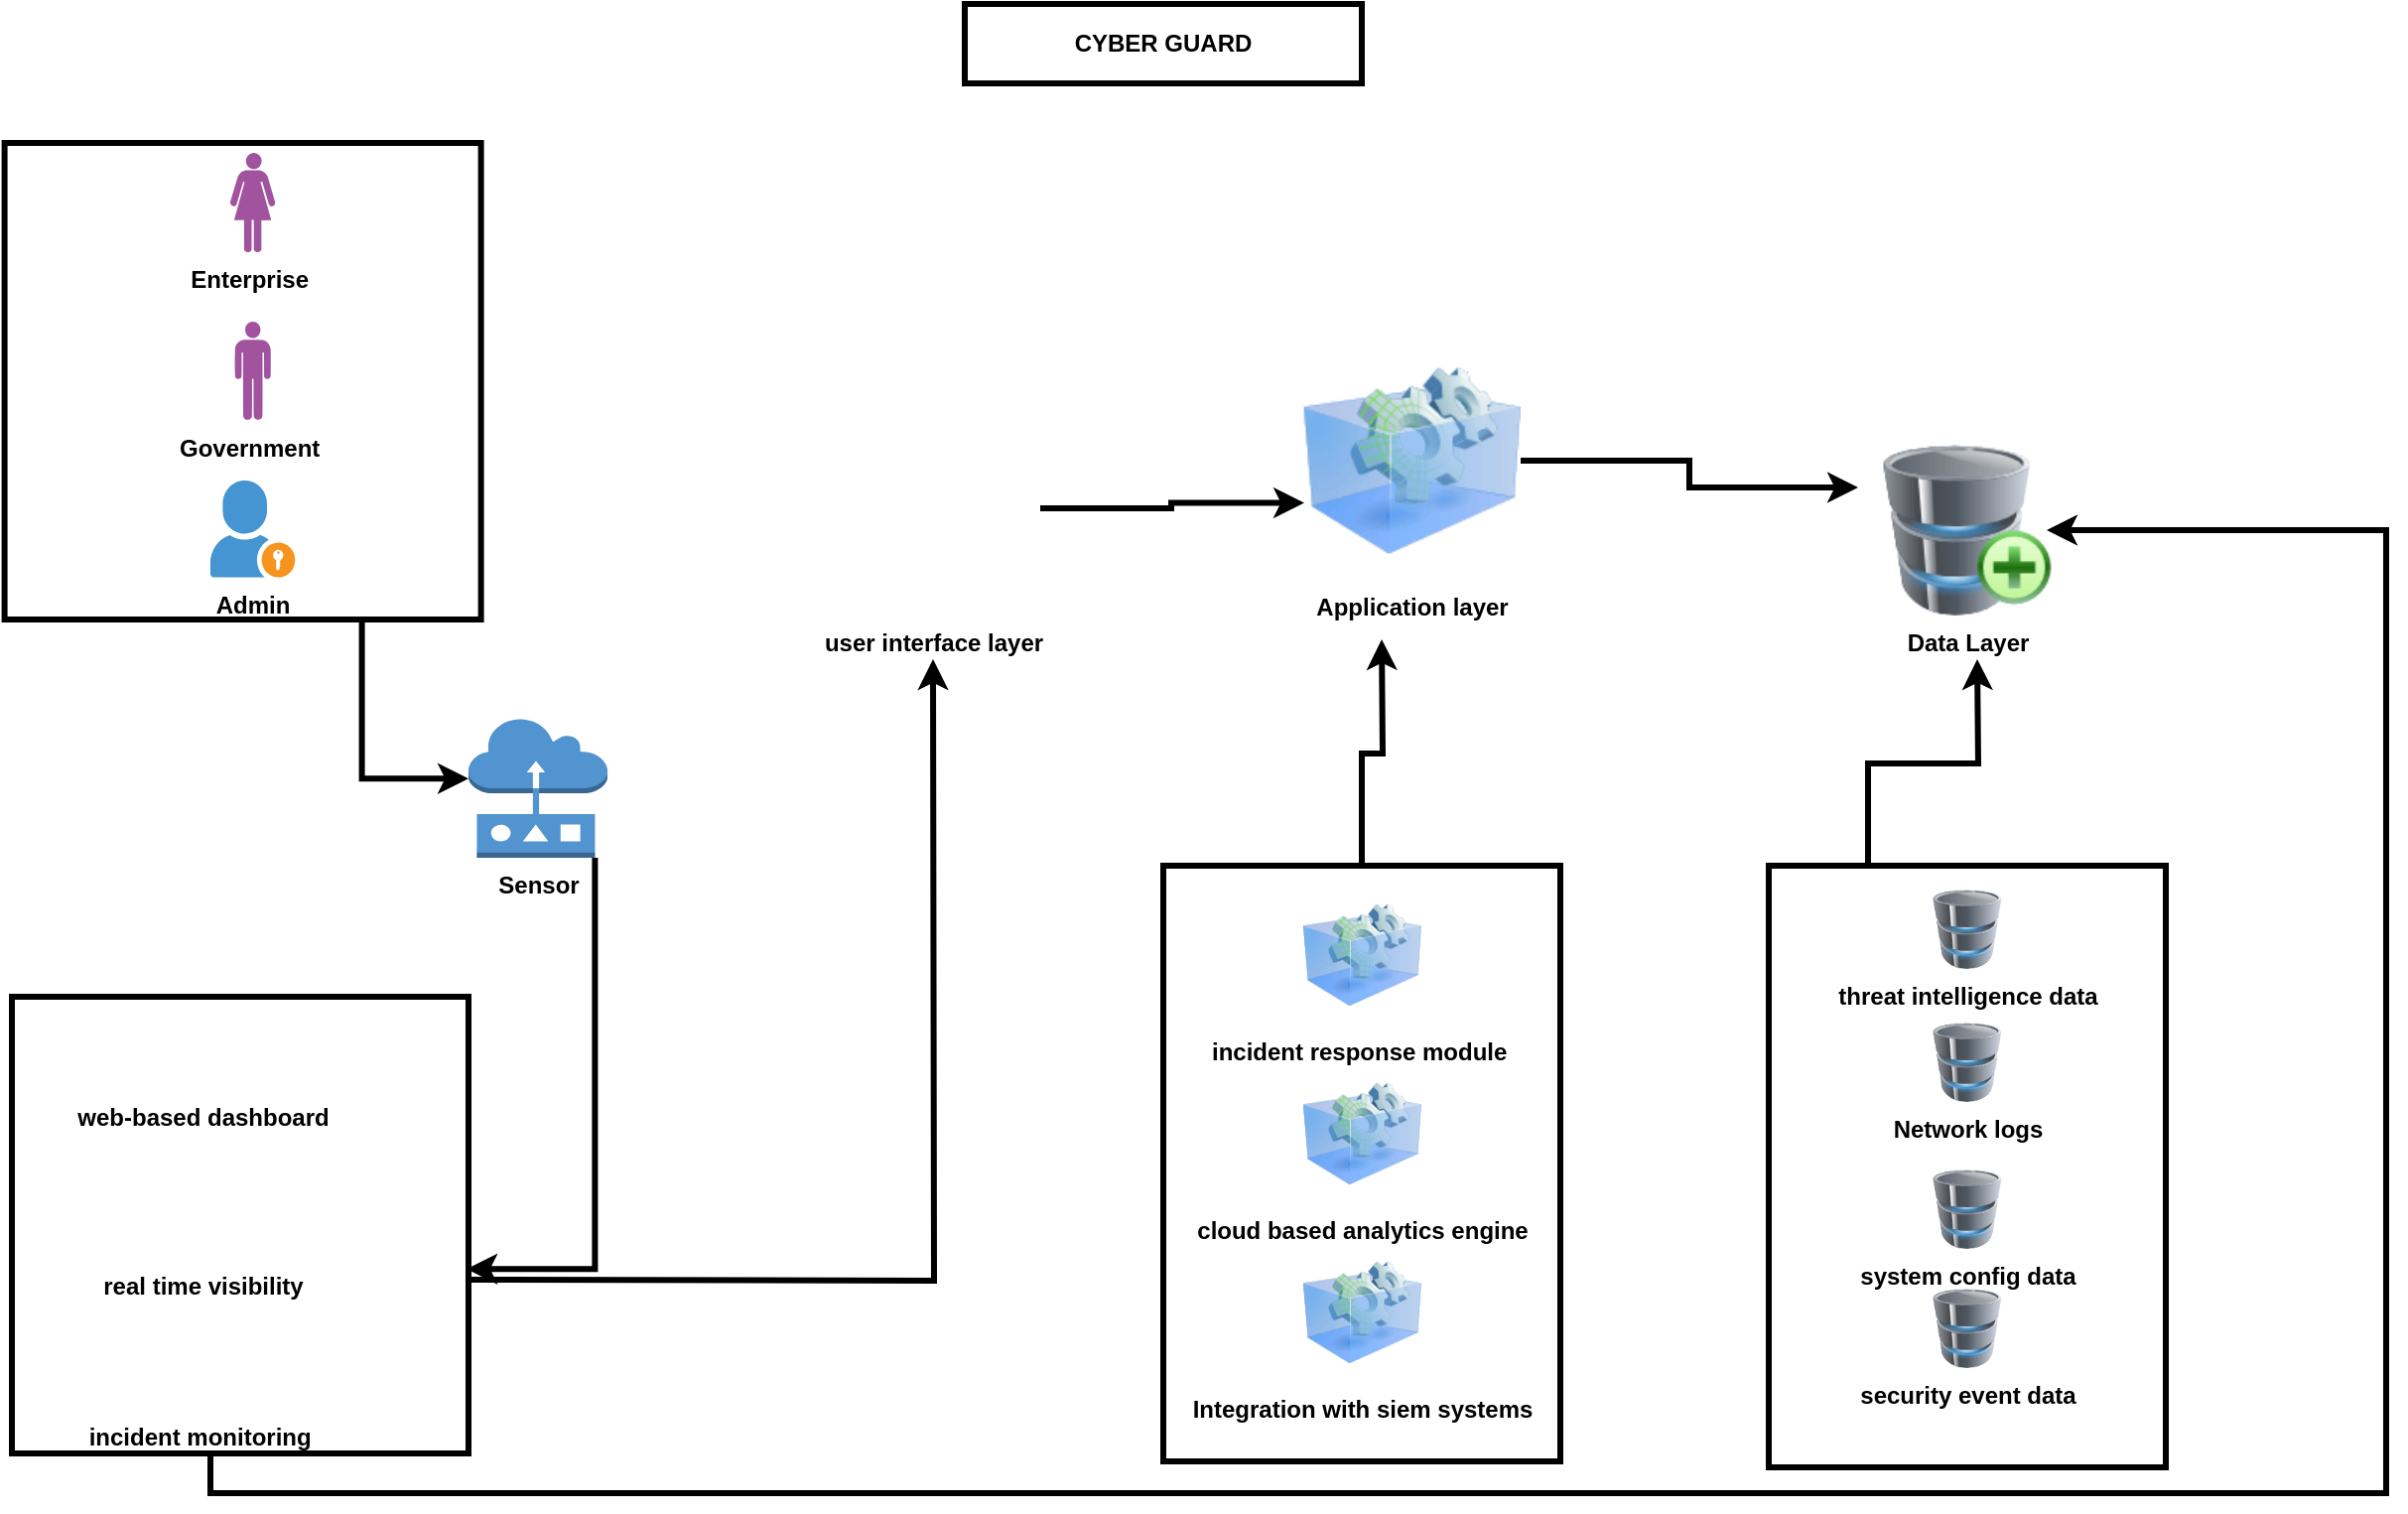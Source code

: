 <mxfile version="24.7.17">
  <diagram id="07fea595-8f29-1299-0266-81d95cde20df" name="Page-1">
    <mxGraphModel dx="2856" dy="1759" grid="1" gridSize="10" guides="1" tooltips="1" connect="1" arrows="1" fold="1" page="1" pageScale="1" pageWidth="1169" pageHeight="827" background="#ffffff" math="0" shadow="0">
      <root>
        <mxCell id="0" />
        <mxCell id="1" parent="0" />
        <mxCell id="OIEMlhtX5Y_2eIeaeT2J-217" value="user interface layer" style="shape=image;html=1;verticalAlign=top;verticalLabelPosition=bottom;labelBackgroundColor=#ffffff;imageAspect=0;aspect=fixed;image=https://cdn3.iconfinder.com/data/icons/essential-pack-2/48/49-Responsive-128.png;fontStyle=1;strokeWidth=3;" vertex="1" parent="1">
          <mxGeometry x="120" y="-120" width="108" height="108" as="geometry" />
        </mxCell>
        <mxCell id="OIEMlhtX5Y_2eIeaeT2J-279" style="edgeStyle=orthogonalEdgeStyle;rounded=0;orthogonalLoop=1;jettySize=auto;html=1;exitX=1;exitY=0.5;exitDx=0;exitDy=0;entryX=0;entryY=0.25;entryDx=0;entryDy=0;strokeWidth=3;" edge="1" parent="1" source="OIEMlhtX5Y_2eIeaeT2J-218" target="OIEMlhtX5Y_2eIeaeT2J-220">
          <mxGeometry relative="1" as="geometry" />
        </mxCell>
        <mxCell id="OIEMlhtX5Y_2eIeaeT2J-218" value="Application layer" style="image;html=1;image=img/lib/clip_art/computers/Virtual_Application_128x128.png;fontStyle=1;strokeWidth=3;" vertex="1" parent="1">
          <mxGeometry x="360" y="-150" width="110" height="120" as="geometry" />
        </mxCell>
        <mxCell id="OIEMlhtX5Y_2eIeaeT2J-220" value="Data Layer" style="image;html=1;image=img/lib/clip_art/computers/Database_Add_128x128.png;fontStyle=1;strokeWidth=3;" vertex="1" parent="1">
          <mxGeometry x="640" y="-98" width="110" height="86" as="geometry" />
        </mxCell>
        <mxCell id="OIEMlhtX5Y_2eIeaeT2J-244" value="&lt;b&gt;Sensor&lt;/b&gt;" style="outlineConnect=0;dashed=0;verticalLabelPosition=bottom;verticalAlign=top;align=center;html=1;shape=mxgraph.aws3.sensor;fillColor=#5294CF;gradientColor=none;strokeWidth=3;" vertex="1" parent="1">
          <mxGeometry x="-60" y="40" width="70" height="70" as="geometry" />
        </mxCell>
        <mxCell id="OIEMlhtX5Y_2eIeaeT2J-256" value="CYBER GUARD" style="rounded=0;whiteSpace=wrap;html=1;fontStyle=1;strokeWidth=3;" vertex="1" parent="1">
          <mxGeometry x="190" y="-320" width="200" height="40" as="geometry" />
        </mxCell>
        <mxCell id="OIEMlhtX5Y_2eIeaeT2J-263" value="" style="group;strokeWidth=3;" vertex="1" connectable="0" parent="1">
          <mxGeometry x="-280" y="-250" width="250" height="260" as="geometry" />
        </mxCell>
        <mxCell id="OIEMlhtX5Y_2eIeaeT2J-239" value="Enterprise&amp;nbsp;" style="verticalLabelPosition=bottom;sketch=0;html=1;fillColor=#A153A0;verticalAlign=top;align=center;pointerEvents=1;shape=mxgraph.cisco_safe.design.actor_1;fontStyle=1;strokeWidth=3;" vertex="1" parent="OIEMlhtX5Y_2eIeaeT2J-263">
          <mxGeometry x="100" y="5" width="22.596" height="50" as="geometry" />
        </mxCell>
        <mxCell id="OIEMlhtX5Y_2eIeaeT2J-240" value="Government&amp;nbsp;" style="verticalLabelPosition=bottom;sketch=0;html=1;fillColor=#A153A0;verticalAlign=top;align=center;pointerEvents=1;shape=mxgraph.cisco_safe.design.actor_2;fontStyle=1;strokeWidth=3;" vertex="1" parent="OIEMlhtX5Y_2eIeaeT2J-263">
          <mxGeometry x="102.163" y="90" width="18.269" height="50" as="geometry" />
        </mxCell>
        <mxCell id="OIEMlhtX5Y_2eIeaeT2J-245" value="&lt;b&gt;Admin&lt;/b&gt;" style="shadow=0;dashed=0;html=1;strokeColor=none;fillColor=#4495D1;labelPosition=center;verticalLabelPosition=bottom;verticalAlign=top;align=center;outlineConnect=0;shape=mxgraph.veeam.portal_admin;strokeWidth=3;" vertex="1" parent="OIEMlhtX5Y_2eIeaeT2J-263">
          <mxGeometry x="89.952" y="170" width="42.692" height="48.8" as="geometry" />
        </mxCell>
        <mxCell id="OIEMlhtX5Y_2eIeaeT2J-259" value="" style="whiteSpace=wrap;html=1;aspect=fixed;fillColor=none;strokeWidth=3;" vertex="1" parent="OIEMlhtX5Y_2eIeaeT2J-263">
          <mxGeometry x="-13.7" width="240" height="240" as="geometry" />
        </mxCell>
        <mxCell id="OIEMlhtX5Y_2eIeaeT2J-267" value="" style="group;strokeWidth=3;" vertex="1" connectable="0" parent="1">
          <mxGeometry x="-290" y="180" width="230" height="230" as="geometry" />
        </mxCell>
        <mxCell id="OIEMlhtX5Y_2eIeaeT2J-224" value="web-based dashboard&lt;div&gt;&lt;br&gt;&lt;/div&gt;" style="shape=image;html=1;verticalAlign=top;verticalLabelPosition=bottom;labelBackgroundColor=#ffffff;imageAspect=0;aspect=fixed;image=https://cdn3.iconfinder.com/data/icons/essential-pack-2/48/49-Responsive-128.png;fontStyle=1;strokeWidth=3;" vertex="1" parent="OIEMlhtX5Y_2eIeaeT2J-267">
          <mxGeometry x="77" y="9" width="38" height="38" as="geometry" />
        </mxCell>
        <mxCell id="OIEMlhtX5Y_2eIeaeT2J-225" value="real time visibility" style="shape=image;html=1;verticalAlign=top;verticalLabelPosition=bottom;labelBackgroundColor=#ffffff;imageAspect=0;aspect=fixed;image=https://cdn3.iconfinder.com/data/icons/essential-pack-2/48/49-Responsive-128.png;fontStyle=1;strokeWidth=3;" vertex="1" parent="OIEMlhtX5Y_2eIeaeT2J-267">
          <mxGeometry x="77" y="94" width="38" height="38" as="geometry" />
        </mxCell>
        <mxCell id="OIEMlhtX5Y_2eIeaeT2J-226" value="incident monitoring&amp;nbsp;" style="shape=image;html=1;verticalAlign=top;verticalLabelPosition=bottom;labelBackgroundColor=#ffffff;imageAspect=0;aspect=fixed;image=https://cdn3.iconfinder.com/data/icons/essential-pack-2/48/49-Responsive-128.png;fontStyle=1;strokeWidth=3;" vertex="1" parent="OIEMlhtX5Y_2eIeaeT2J-267">
          <mxGeometry x="77" y="170" width="38" height="38" as="geometry" />
        </mxCell>
        <mxCell id="OIEMlhtX5Y_2eIeaeT2J-264" value="" style="whiteSpace=wrap;html=1;aspect=fixed;fillColor=none;strokeWidth=3;" vertex="1" parent="OIEMlhtX5Y_2eIeaeT2J-267">
          <mxGeometry width="230" height="230" as="geometry" />
        </mxCell>
        <mxCell id="OIEMlhtX5Y_2eIeaeT2J-269" value="" style="group;strokeWidth=3;" vertex="1" connectable="0" parent="1">
          <mxGeometry x="290" y="114" width="200" height="300" as="geometry" />
        </mxCell>
        <mxCell id="OIEMlhtX5Y_2eIeaeT2J-231" value="incident response module&amp;nbsp;" style="image;html=1;image=img/lib/clip_art/computers/Virtual_Application_128x128.png;fontStyle=1;strokeWidth=3;" vertex="1" parent="OIEMlhtX5Y_2eIeaeT2J-269">
          <mxGeometry x="70" y="10" width="60" height="70" as="geometry" />
        </mxCell>
        <mxCell id="OIEMlhtX5Y_2eIeaeT2J-232" value="cloud based analytics engine" style="image;html=1;image=img/lib/clip_art/computers/Virtual_Application_128x128.png;fontStyle=1;strokeWidth=3;" vertex="1" parent="OIEMlhtX5Y_2eIeaeT2J-269">
          <mxGeometry x="70" y="100" width="60" height="70" as="geometry" />
        </mxCell>
        <mxCell id="OIEMlhtX5Y_2eIeaeT2J-233" value="Integration with siem systems" style="image;html=1;image=img/lib/clip_art/computers/Virtual_Application_128x128.png;fontStyle=1;strokeWidth=3;" vertex="1" parent="OIEMlhtX5Y_2eIeaeT2J-269">
          <mxGeometry x="70" y="190" width="60" height="70" as="geometry" />
        </mxCell>
        <mxCell id="OIEMlhtX5Y_2eIeaeT2J-268" value="" style="rounded=0;whiteSpace=wrap;html=1;fillColor=none;strokeWidth=3;" vertex="1" parent="OIEMlhtX5Y_2eIeaeT2J-269">
          <mxGeometry width="200" height="300" as="geometry" />
        </mxCell>
        <mxCell id="OIEMlhtX5Y_2eIeaeT2J-272" value="" style="group;strokeWidth=3;" vertex="1" connectable="0" parent="1">
          <mxGeometry x="595" y="114" width="200" height="303" as="geometry" />
        </mxCell>
        <mxCell id="OIEMlhtX5Y_2eIeaeT2J-247" value="threat intelligence data" style="image;html=1;image=img/lib/clip_art/computers/Database_128x128.png;fontStyle=1;strokeWidth=3;" vertex="1" parent="OIEMlhtX5Y_2eIeaeT2J-272">
          <mxGeometry x="70" y="12" width="60" height="40" as="geometry" />
        </mxCell>
        <mxCell id="OIEMlhtX5Y_2eIeaeT2J-248" value="Network logs" style="image;html=1;image=img/lib/clip_art/computers/Database_128x128.png;fontStyle=1;strokeWidth=3;" vertex="1" parent="OIEMlhtX5Y_2eIeaeT2J-272">
          <mxGeometry x="70" y="79" width="60" height="40" as="geometry" />
        </mxCell>
        <mxCell id="OIEMlhtX5Y_2eIeaeT2J-249" value="system config data" style="image;html=1;image=img/lib/clip_art/computers/Database_128x128.png;fontStyle=1;strokeWidth=3;" vertex="1" parent="OIEMlhtX5Y_2eIeaeT2J-272">
          <mxGeometry x="70" y="153" width="60" height="40" as="geometry" />
        </mxCell>
        <mxCell id="OIEMlhtX5Y_2eIeaeT2J-250" value="security event data" style="image;html=1;image=img/lib/clip_art/computers/Database_128x128.png;fontStyle=1;strokeWidth=3;" vertex="1" parent="OIEMlhtX5Y_2eIeaeT2J-272">
          <mxGeometry x="70" y="213" width="60" height="40" as="geometry" />
        </mxCell>
        <mxCell id="OIEMlhtX5Y_2eIeaeT2J-251" style="edgeStyle=orthogonalEdgeStyle;rounded=0;orthogonalLoop=1;jettySize=auto;html=1;exitX=0.5;exitY=1;exitDx=0;exitDy=0;fontStyle=1;strokeWidth=3;" edge="1" parent="OIEMlhtX5Y_2eIeaeT2J-272" source="OIEMlhtX5Y_2eIeaeT2J-248" target="OIEMlhtX5Y_2eIeaeT2J-248">
          <mxGeometry relative="1" as="geometry" />
        </mxCell>
        <mxCell id="OIEMlhtX5Y_2eIeaeT2J-281" style="edgeStyle=orthogonalEdgeStyle;rounded=0;orthogonalLoop=1;jettySize=auto;html=1;exitX=0.25;exitY=0;exitDx=0;exitDy=0;strokeWidth=3;" edge="1" parent="OIEMlhtX5Y_2eIeaeT2J-272" source="OIEMlhtX5Y_2eIeaeT2J-271">
          <mxGeometry relative="1" as="geometry">
            <mxPoint x="105" y="-104" as="targetPoint" />
          </mxGeometry>
        </mxCell>
        <mxCell id="OIEMlhtX5Y_2eIeaeT2J-271" value="" style="rounded=0;whiteSpace=wrap;html=1;fillColor=none;strokeWidth=3;" vertex="1" parent="OIEMlhtX5Y_2eIeaeT2J-272">
          <mxGeometry width="200" height="303" as="geometry" />
        </mxCell>
        <mxCell id="OIEMlhtX5Y_2eIeaeT2J-273" style="edgeStyle=orthogonalEdgeStyle;rounded=0;orthogonalLoop=1;jettySize=auto;html=1;exitX=0.75;exitY=1;exitDx=0;exitDy=0;entryX=0;entryY=0.43;entryDx=0;entryDy=0;entryPerimeter=0;strokeWidth=3;" edge="1" parent="1" source="OIEMlhtX5Y_2eIeaeT2J-259" target="OIEMlhtX5Y_2eIeaeT2J-244">
          <mxGeometry relative="1" as="geometry" />
        </mxCell>
        <mxCell id="OIEMlhtX5Y_2eIeaeT2J-275" style="edgeStyle=orthogonalEdgeStyle;rounded=0;orthogonalLoop=1;jettySize=auto;html=1;exitX=0.91;exitY=1;exitDx=0;exitDy=0;exitPerimeter=0;entryX=0.996;entryY=0.596;entryDx=0;entryDy=0;entryPerimeter=0;strokeWidth=3;" edge="1" parent="1" source="OIEMlhtX5Y_2eIeaeT2J-244" target="OIEMlhtX5Y_2eIeaeT2J-264">
          <mxGeometry relative="1" as="geometry" />
        </mxCell>
        <mxCell id="OIEMlhtX5Y_2eIeaeT2J-276" style="edgeStyle=orthogonalEdgeStyle;rounded=0;orthogonalLoop=1;jettySize=auto;html=1;exitX=1;exitY=0.75;exitDx=0;exitDy=0;strokeWidth=3;" edge="1" parent="1">
          <mxGeometry relative="1" as="geometry">
            <mxPoint x="-60" y="322.5" as="sourcePoint" />
            <mxPoint x="174" y="10" as="targetPoint" />
          </mxGeometry>
        </mxCell>
        <mxCell id="OIEMlhtX5Y_2eIeaeT2J-277" style="edgeStyle=orthogonalEdgeStyle;rounded=0;orthogonalLoop=1;jettySize=auto;html=1;exitX=1;exitY=0.5;exitDx=0;exitDy=0;entryX=0.009;entryY=0.677;entryDx=0;entryDy=0;entryPerimeter=0;strokeWidth=3;" edge="1" parent="1" source="OIEMlhtX5Y_2eIeaeT2J-217" target="OIEMlhtX5Y_2eIeaeT2J-218">
          <mxGeometry relative="1" as="geometry" />
        </mxCell>
        <mxCell id="OIEMlhtX5Y_2eIeaeT2J-278" style="edgeStyle=orthogonalEdgeStyle;rounded=0;orthogonalLoop=1;jettySize=auto;html=1;exitX=0.5;exitY=0;exitDx=0;exitDy=0;strokeWidth=3;" edge="1" parent="1" source="OIEMlhtX5Y_2eIeaeT2J-268">
          <mxGeometry relative="1" as="geometry">
            <mxPoint x="400" as="targetPoint" />
          </mxGeometry>
        </mxCell>
        <mxCell id="OIEMlhtX5Y_2eIeaeT2J-282" style="edgeStyle=orthogonalEdgeStyle;rounded=0;orthogonalLoop=1;jettySize=auto;html=1;exitX=0.5;exitY=1;exitDx=0;exitDy=0;strokeWidth=3;" edge="1" parent="1">
          <mxGeometry relative="1" as="geometry">
            <mxPoint x="735" y="-55" as="targetPoint" />
            <mxPoint x="-190" y="410" as="sourcePoint" />
            <Array as="points">
              <mxPoint x="-190" y="430" />
              <mxPoint x="906" y="430" />
              <mxPoint x="906" y="-55" />
            </Array>
          </mxGeometry>
        </mxCell>
      </root>
    </mxGraphModel>
  </diagram>
</mxfile>
